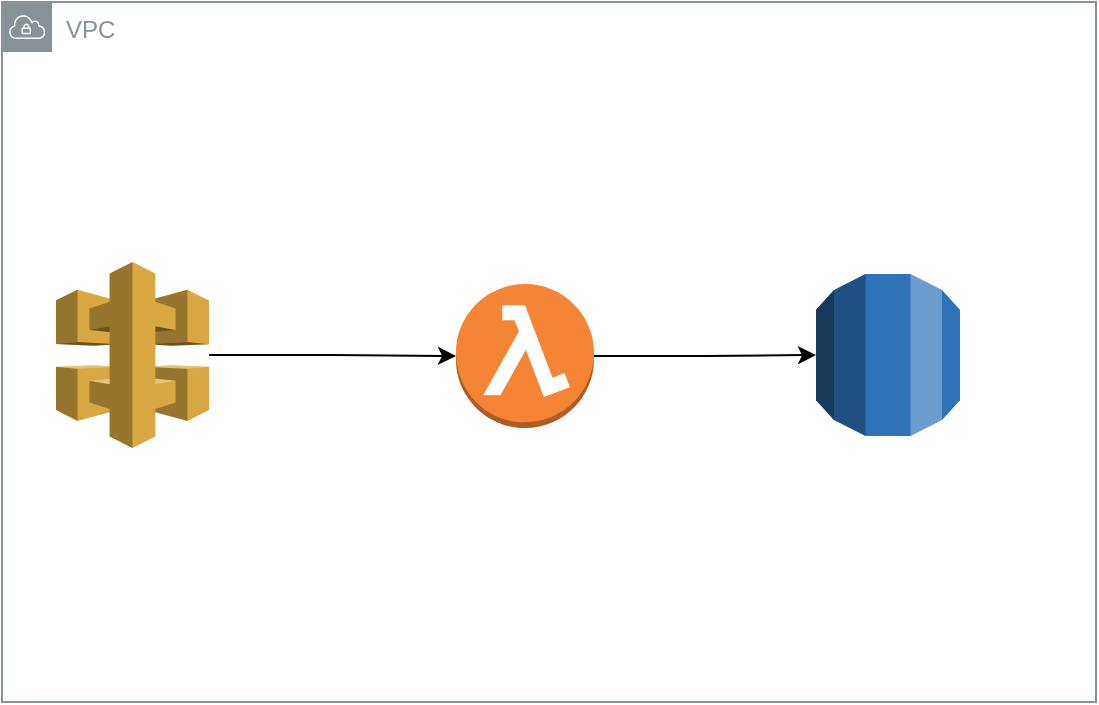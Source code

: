 <mxfile version="26.0.3">
  <diagram name="Page-1" id="xTtRhKh2QtttH8M_0SqS">
    <mxGraphModel dx="954" dy="533" grid="1" gridSize="10" guides="1" tooltips="1" connect="1" arrows="1" fold="1" page="1" pageScale="1" pageWidth="850" pageHeight="1100" math="0" shadow="0">
      <root>
        <mxCell id="0" />
        <mxCell id="1" parent="0" />
        <mxCell id="ioU9m79prmlhmaXLRNUb-1" value="" style="outlineConnect=0;dashed=0;verticalLabelPosition=bottom;verticalAlign=top;align=center;html=1;shape=mxgraph.aws3.api_gateway;fillColor=#D9A741;gradientColor=none;" parent="1" vertex="1">
          <mxGeometry x="240" y="200" width="76.5" height="93" as="geometry" />
        </mxCell>
        <mxCell id="ioU9m79prmlhmaXLRNUb-2" value="" style="outlineConnect=0;dashed=0;verticalLabelPosition=bottom;verticalAlign=top;align=center;html=1;shape=mxgraph.aws3.lambda_function;fillColor=#F58534;gradientColor=none;" parent="1" vertex="1">
          <mxGeometry x="440" y="211" width="69" height="72" as="geometry" />
        </mxCell>
        <mxCell id="ioU9m79prmlhmaXLRNUb-7" style="edgeStyle=orthogonalEdgeStyle;rounded=0;orthogonalLoop=1;jettySize=auto;html=1;entryX=0;entryY=0.5;entryDx=0;entryDy=0;entryPerimeter=0;" parent="1" source="ioU9m79prmlhmaXLRNUb-1" target="ioU9m79prmlhmaXLRNUb-2" edge="1">
          <mxGeometry relative="1" as="geometry" />
        </mxCell>
        <mxCell id="ioU9m79prmlhmaXLRNUb-8" value="" style="outlineConnect=0;dashed=0;verticalLabelPosition=bottom;verticalAlign=top;align=center;html=1;shape=mxgraph.aws3.rds;fillColor=#2E73B8;gradientColor=none;" parent="1" vertex="1">
          <mxGeometry x="620" y="206" width="72" height="81" as="geometry" />
        </mxCell>
        <mxCell id="ioU9m79prmlhmaXLRNUb-9" style="edgeStyle=orthogonalEdgeStyle;rounded=0;orthogonalLoop=1;jettySize=auto;html=1;exitX=1;exitY=0.5;exitDx=0;exitDy=0;exitPerimeter=0;entryX=0;entryY=0.5;entryDx=0;entryDy=0;entryPerimeter=0;" parent="1" source="ioU9m79prmlhmaXLRNUb-2" target="ioU9m79prmlhmaXLRNUb-8" edge="1">
          <mxGeometry relative="1" as="geometry" />
        </mxCell>
        <mxCell id="oxKHqDHT3E6hE6Q1C5oI-1" value="VPC" style="sketch=0;outlineConnect=0;gradientColor=none;html=1;whiteSpace=wrap;fontSize=12;fontStyle=0;shape=mxgraph.aws4.group;grIcon=mxgraph.aws4.group_vpc;strokeColor=#879196;fillColor=none;verticalAlign=top;align=left;spacingLeft=30;fontColor=#879196;dashed=0;" vertex="1" parent="1">
          <mxGeometry x="213" y="70" width="547" height="350" as="geometry" />
        </mxCell>
      </root>
    </mxGraphModel>
  </diagram>
</mxfile>
